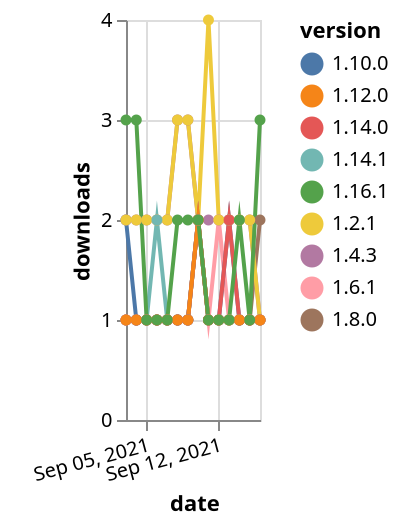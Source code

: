 {"$schema": "https://vega.github.io/schema/vega-lite/v5.json", "description": "A simple bar chart with embedded data.", "data": {"values": [{"date": "2021-09-03", "total": 289, "delta": 1, "version": "1.6.1"}, {"date": "2021-09-04", "total": 290, "delta": 1, "version": "1.6.1"}, {"date": "2021-09-05", "total": 291, "delta": 1, "version": "1.6.1"}, {"date": "2021-09-06", "total": 292, "delta": 1, "version": "1.6.1"}, {"date": "2021-09-07", "total": 293, "delta": 1, "version": "1.6.1"}, {"date": "2021-09-08", "total": 294, "delta": 1, "version": "1.6.1"}, {"date": "2021-09-09", "total": 295, "delta": 1, "version": "1.6.1"}, {"date": "2021-09-10", "total": 297, "delta": 2, "version": "1.6.1"}, {"date": "2021-09-11", "total": 298, "delta": 1, "version": "1.6.1"}, {"date": "2021-09-12", "total": 300, "delta": 2, "version": "1.6.1"}, {"date": "2021-09-13", "total": 301, "delta": 1, "version": "1.6.1"}, {"date": "2021-09-14", "total": 302, "delta": 1, "version": "1.6.1"}, {"date": "2021-09-15", "total": 303, "delta": 1, "version": "1.6.1"}, {"date": "2021-09-16", "total": 304, "delta": 1, "version": "1.6.1"}, {"date": "2021-09-03", "total": 228, "delta": 1, "version": "1.8.0"}, {"date": "2021-09-04", "total": 229, "delta": 1, "version": "1.8.0"}, {"date": "2021-09-05", "total": 230, "delta": 1, "version": "1.8.0"}, {"date": "2021-09-06", "total": 231, "delta": 1, "version": "1.8.0"}, {"date": "2021-09-07", "total": 232, "delta": 1, "version": "1.8.0"}, {"date": "2021-09-08", "total": 233, "delta": 1, "version": "1.8.0"}, {"date": "2021-09-09", "total": 234, "delta": 1, "version": "1.8.0"}, {"date": "2021-09-10", "total": 236, "delta": 2, "version": "1.8.0"}, {"date": "2021-09-11", "total": 237, "delta": 1, "version": "1.8.0"}, {"date": "2021-09-12", "total": 238, "delta": 1, "version": "1.8.0"}, {"date": "2021-09-13", "total": 239, "delta": 1, "version": "1.8.0"}, {"date": "2021-09-14", "total": 240, "delta": 1, "version": "1.8.0"}, {"date": "2021-09-15", "total": 241, "delta": 1, "version": "1.8.0"}, {"date": "2021-09-16", "total": 243, "delta": 2, "version": "1.8.0"}, {"date": "2021-09-03", "total": 276, "delta": 2, "version": "1.10.0"}, {"date": "2021-09-04", "total": 277, "delta": 1, "version": "1.10.0"}, {"date": "2021-09-05", "total": 278, "delta": 1, "version": "1.10.0"}, {"date": "2021-09-06", "total": 279, "delta": 1, "version": "1.10.0"}, {"date": "2021-09-07", "total": 280, "delta": 1, "version": "1.10.0"}, {"date": "2021-09-08", "total": 281, "delta": 1, "version": "1.10.0"}, {"date": "2021-09-09", "total": 282, "delta": 1, "version": "1.10.0"}, {"date": "2021-09-10", "total": 284, "delta": 2, "version": "1.10.0"}, {"date": "2021-09-11", "total": 285, "delta": 1, "version": "1.10.0"}, {"date": "2021-09-12", "total": 286, "delta": 1, "version": "1.10.0"}, {"date": "2021-09-13", "total": 288, "delta": 2, "version": "1.10.0"}, {"date": "2021-09-14", "total": 289, "delta": 1, "version": "1.10.0"}, {"date": "2021-09-15", "total": 290, "delta": 1, "version": "1.10.0"}, {"date": "2021-09-16", "total": 291, "delta": 1, "version": "1.10.0"}, {"date": "2021-09-03", "total": 2314, "delta": 2, "version": "1.4.3"}, {"date": "2021-09-04", "total": 2316, "delta": 2, "version": "1.4.3"}, {"date": "2021-09-05", "total": 2318, "delta": 2, "version": "1.4.3"}, {"date": "2021-09-06", "total": 2320, "delta": 2, "version": "1.4.3"}, {"date": "2021-09-07", "total": 2322, "delta": 2, "version": "1.4.3"}, {"date": "2021-09-08", "total": 2325, "delta": 3, "version": "1.4.3"}, {"date": "2021-09-09", "total": 2328, "delta": 3, "version": "1.4.3"}, {"date": "2021-09-10", "total": 2330, "delta": 2, "version": "1.4.3"}, {"date": "2021-09-11", "total": 2332, "delta": 2, "version": "1.4.3"}, {"date": "2021-09-12", "total": 2334, "delta": 2, "version": "1.4.3"}, {"date": "2021-09-13", "total": 2336, "delta": 2, "version": "1.4.3"}, {"date": "2021-09-14", "total": 2338, "delta": 2, "version": "1.4.3"}, {"date": "2021-09-15", "total": 2340, "delta": 2, "version": "1.4.3"}, {"date": "2021-09-16", "total": 2341, "delta": 1, "version": "1.4.3"}, {"date": "2021-09-03", "total": 2674, "delta": 2, "version": "1.2.1"}, {"date": "2021-09-04", "total": 2676, "delta": 2, "version": "1.2.1"}, {"date": "2021-09-05", "total": 2678, "delta": 2, "version": "1.2.1"}, {"date": "2021-09-06", "total": 2680, "delta": 2, "version": "1.2.1"}, {"date": "2021-09-07", "total": 2682, "delta": 2, "version": "1.2.1"}, {"date": "2021-09-08", "total": 2685, "delta": 3, "version": "1.2.1"}, {"date": "2021-09-09", "total": 2688, "delta": 3, "version": "1.2.1"}, {"date": "2021-09-10", "total": 2690, "delta": 2, "version": "1.2.1"}, {"date": "2021-09-11", "total": 2694, "delta": 4, "version": "1.2.1"}, {"date": "2021-09-12", "total": 2696, "delta": 2, "version": "1.2.1"}, {"date": "2021-09-13", "total": 2698, "delta": 2, "version": "1.2.1"}, {"date": "2021-09-14", "total": 2700, "delta": 2, "version": "1.2.1"}, {"date": "2021-09-15", "total": 2702, "delta": 2, "version": "1.2.1"}, {"date": "2021-09-16", "total": 2703, "delta": 1, "version": "1.2.1"}, {"date": "2021-09-03", "total": 147, "delta": 1, "version": "1.14.1"}, {"date": "2021-09-04", "total": 148, "delta": 1, "version": "1.14.1"}, {"date": "2021-09-05", "total": 149, "delta": 1, "version": "1.14.1"}, {"date": "2021-09-06", "total": 151, "delta": 2, "version": "1.14.1"}, {"date": "2021-09-07", "total": 152, "delta": 1, "version": "1.14.1"}, {"date": "2021-09-08", "total": 153, "delta": 1, "version": "1.14.1"}, {"date": "2021-09-09", "total": 154, "delta": 1, "version": "1.14.1"}, {"date": "2021-09-10", "total": 156, "delta": 2, "version": "1.14.1"}, {"date": "2021-09-11", "total": 157, "delta": 1, "version": "1.14.1"}, {"date": "2021-09-12", "total": 158, "delta": 1, "version": "1.14.1"}, {"date": "2021-09-13", "total": 159, "delta": 1, "version": "1.14.1"}, {"date": "2021-09-14", "total": 160, "delta": 1, "version": "1.14.1"}, {"date": "2021-09-15", "total": 161, "delta": 1, "version": "1.14.1"}, {"date": "2021-09-16", "total": 162, "delta": 1, "version": "1.14.1"}, {"date": "2021-09-03", "total": 168, "delta": 1, "version": "1.14.0"}, {"date": "2021-09-04", "total": 169, "delta": 1, "version": "1.14.0"}, {"date": "2021-09-05", "total": 170, "delta": 1, "version": "1.14.0"}, {"date": "2021-09-06", "total": 171, "delta": 1, "version": "1.14.0"}, {"date": "2021-09-07", "total": 172, "delta": 1, "version": "1.14.0"}, {"date": "2021-09-08", "total": 173, "delta": 1, "version": "1.14.0"}, {"date": "2021-09-09", "total": 174, "delta": 1, "version": "1.14.0"}, {"date": "2021-09-10", "total": 176, "delta": 2, "version": "1.14.0"}, {"date": "2021-09-11", "total": 177, "delta": 1, "version": "1.14.0"}, {"date": "2021-09-12", "total": 178, "delta": 1, "version": "1.14.0"}, {"date": "2021-09-13", "total": 180, "delta": 2, "version": "1.14.0"}, {"date": "2021-09-14", "total": 181, "delta": 1, "version": "1.14.0"}, {"date": "2021-09-15", "total": 182, "delta": 1, "version": "1.14.0"}, {"date": "2021-09-16", "total": 183, "delta": 1, "version": "1.14.0"}, {"date": "2021-09-03", "total": 193, "delta": 1, "version": "1.12.0"}, {"date": "2021-09-04", "total": 194, "delta": 1, "version": "1.12.0"}, {"date": "2021-09-05", "total": 195, "delta": 1, "version": "1.12.0"}, {"date": "2021-09-06", "total": 196, "delta": 1, "version": "1.12.0"}, {"date": "2021-09-07", "total": 197, "delta": 1, "version": "1.12.0"}, {"date": "2021-09-08", "total": 198, "delta": 1, "version": "1.12.0"}, {"date": "2021-09-09", "total": 199, "delta": 1, "version": "1.12.0"}, {"date": "2021-09-10", "total": 201, "delta": 2, "version": "1.12.0"}, {"date": "2021-09-11", "total": 202, "delta": 1, "version": "1.12.0"}, {"date": "2021-09-12", "total": 203, "delta": 1, "version": "1.12.0"}, {"date": "2021-09-13", "total": 204, "delta": 1, "version": "1.12.0"}, {"date": "2021-09-14", "total": 205, "delta": 1, "version": "1.12.0"}, {"date": "2021-09-15", "total": 206, "delta": 1, "version": "1.12.0"}, {"date": "2021-09-16", "total": 207, "delta": 1, "version": "1.12.0"}, {"date": "2021-09-03", "total": 133, "delta": 3, "version": "1.16.1"}, {"date": "2021-09-04", "total": 136, "delta": 3, "version": "1.16.1"}, {"date": "2021-09-05", "total": 137, "delta": 1, "version": "1.16.1"}, {"date": "2021-09-06", "total": 138, "delta": 1, "version": "1.16.1"}, {"date": "2021-09-07", "total": 139, "delta": 1, "version": "1.16.1"}, {"date": "2021-09-08", "total": 141, "delta": 2, "version": "1.16.1"}, {"date": "2021-09-09", "total": 143, "delta": 2, "version": "1.16.1"}, {"date": "2021-09-10", "total": 145, "delta": 2, "version": "1.16.1"}, {"date": "2021-09-11", "total": 146, "delta": 1, "version": "1.16.1"}, {"date": "2021-09-12", "total": 147, "delta": 1, "version": "1.16.1"}, {"date": "2021-09-13", "total": 148, "delta": 1, "version": "1.16.1"}, {"date": "2021-09-14", "total": 150, "delta": 2, "version": "1.16.1"}, {"date": "2021-09-15", "total": 151, "delta": 1, "version": "1.16.1"}, {"date": "2021-09-16", "total": 154, "delta": 3, "version": "1.16.1"}]}, "width": "container", "mark": {"type": "line", "point": {"filled": true}}, "encoding": {"x": {"field": "date", "type": "temporal", "timeUnit": "yearmonthdate", "title": "date", "axis": {"labelAngle": -15}}, "y": {"field": "delta", "type": "quantitative", "title": "downloads"}, "color": {"field": "version", "type": "nominal"}, "tooltip": {"field": "delta"}}}